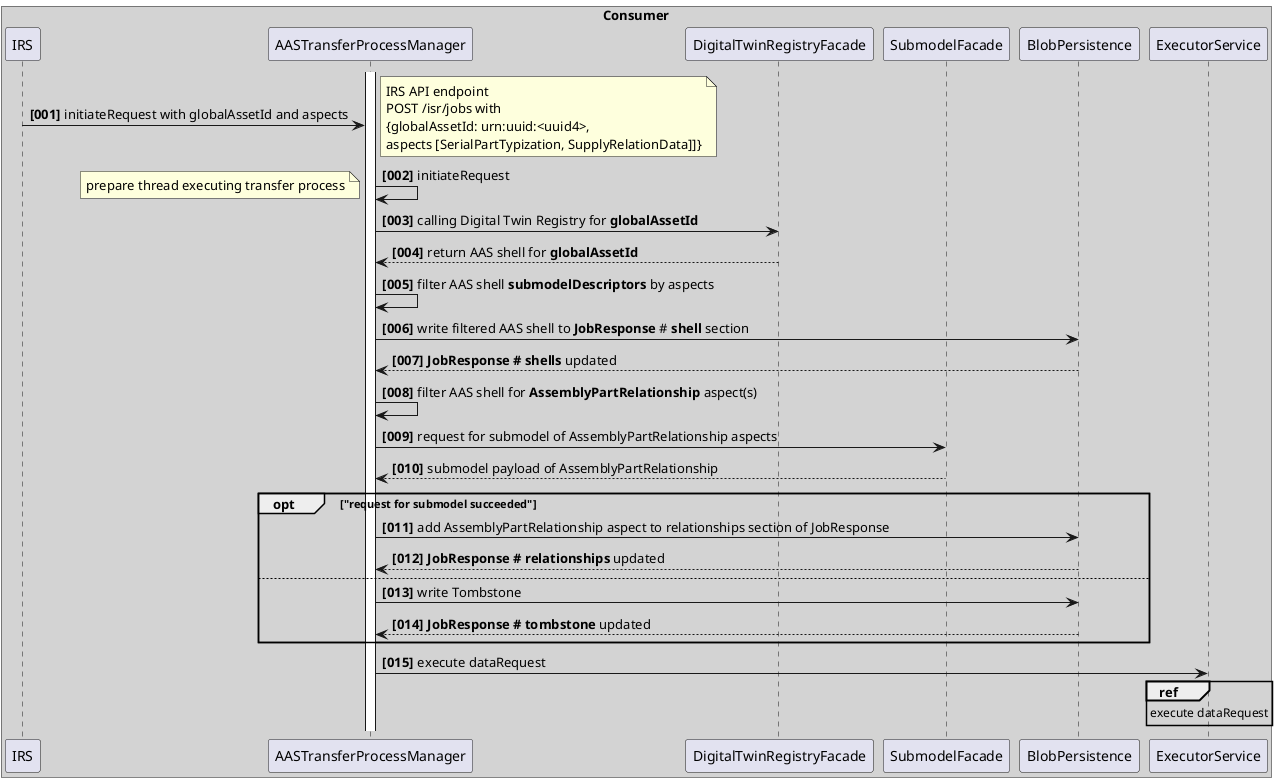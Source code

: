 @startuml
'https://plantuml.com/sequence-diagram
skinparam shadowing false

autonumber "<b>[000]"
box "Consumer" #LightGrey
participant IRS
participant AASTransferProcessManager
activate AASTransferProcessManager
participant DigitalTwinRegistryFacade
participant SubmodelFacade
participant BlobPersistence
participant ExecutorService


IRS -> AASTransferProcessManager: initiateRequest with globalAssetId and aspects
note right
    IRS API endpoint
    POST /isr/jobs with
    {globalAssetId: urn:uuid:<uuid4>,
    aspects [SerialPartTypization, SupplyRelationData]]}
end note
AASTransferProcessManager -> AASTransferProcessManager : initiateRequest
note left
    prepare thread executing transfer process
end note
AASTransferProcessManager -> DigitalTwinRegistryFacade : calling Digital Twin Registry for **globalAssetId**
AASTransferProcessManager <-- DigitalTwinRegistryFacade : return AAS shell for **globalAssetId**
AASTransferProcessManager -> AASTransferProcessManager : filter AAS shell **submodelDescriptors** by aspects
AASTransferProcessManager -> BlobPersistence : write filtered AAS shell to **JobResponse** # **shell** section
AASTransferProcessManager <-- BlobPersistence : **JobResponse # shells** updated
AASTransferProcessManager -> AASTransferProcessManager : filter AAS shell for **AssemblyPartRelationship** aspect(s)
AASTransferProcessManager -> SubmodelFacade: request for submodel of AssemblyPartRelationship aspects
AASTransferProcessManager <-- SubmodelFacade: submodel payload of AssemblyPartRelationship
opt "request for submodel succeeded"
AASTransferProcessManager -> BlobPersistence : add AssemblyPartRelationship aspect to relationships section of JobResponse
AASTransferProcessManager <-- BlobPersistence : **JobResponse # relationships** updated
else
AASTransferProcessManager -> BlobPersistence : write Tombstone
AASTransferProcessManager <-- BlobPersistence : **JobResponse # tombstone** updated
end


AASTransferProcessManager -> ExecutorService: execute dataRequest
ref over ExecutorService
    execute dataRequest
end



@enduml